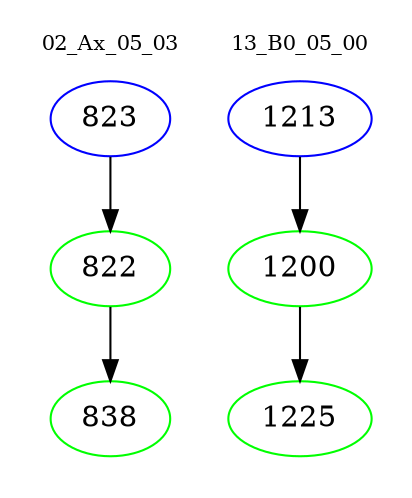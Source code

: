 digraph{
subgraph cluster_0 {
color = white
label = "02_Ax_05_03";
fontsize=10;
T0_823 [label="823", color="blue"]
T0_823 -> T0_822 [color="black"]
T0_822 [label="822", color="green"]
T0_822 -> T0_838 [color="black"]
T0_838 [label="838", color="green"]
}
subgraph cluster_1 {
color = white
label = "13_B0_05_00";
fontsize=10;
T1_1213 [label="1213", color="blue"]
T1_1213 -> T1_1200 [color="black"]
T1_1200 [label="1200", color="green"]
T1_1200 -> T1_1225 [color="black"]
T1_1225 [label="1225", color="green"]
}
}
